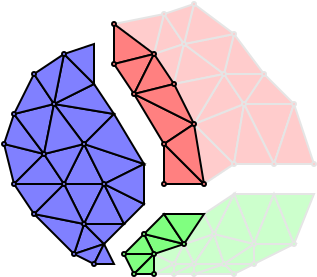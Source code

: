 <?xml version="1.0" encoding="UTF-8"?>
<dia:diagram xmlns:dia="http://www.lysator.liu.se/~alla/dia/">
  <dia:layer name="Background" visible="true">
    <dia:object type="Standard - Polygon" version="0" id="O0">
      <dia:attribute name="obj_pos">
        <dia:point val="10,12"/>
      </dia:attribute>
      <dia:attribute name="obj_bb">
        <dia:rectangle val="9.879,11.95;11.712,12.561"/>
      </dia:attribute>
      <dia:attribute name="poly_points">
        <dia:point val="10,12"/>
        <dia:point val="11.5,12"/>
        <dia:point val="10.5,12.5"/>
      </dia:attribute>
      <dia:attribute name="line_color">
        <dia:color val="#e5e5e5"/>
      </dia:attribute>
      <dia:attribute name="inner_color">
        <dia:color val="#ccffcc"/>
      </dia:attribute>
      <dia:attribute name="show_background">
        <dia:boolean val="true"/>
      </dia:attribute>
    </dia:object>
    <dia:object type="Standard - Polygon" version="0" id="O1">
      <dia:attribute name="obj_pos">
        <dia:point val="8,11"/>
      </dia:attribute>
      <dia:attribute name="obj_bb">
        <dia:rectangle val="7.929,10.406;9.622,12.099"/>
      </dia:attribute>
      <dia:attribute name="poly_points">
        <dia:point val="8,11"/>
        <dia:point val="8.5,12"/>
        <dia:point val="9.5,10.5"/>
      </dia:attribute>
      <dia:attribute name="line_color">
        <dia:color val="#e5e5e5"/>
      </dia:attribute>
      <dia:attribute name="inner_color">
        <dia:color val="#ccffcc"/>
      </dia:attribute>
      <dia:attribute name="show_background">
        <dia:boolean val="true"/>
      </dia:attribute>
    </dia:object>
    <dia:object type="Standard - Polygon" version="0" id="O2">
      <dia:attribute name="obj_pos">
        <dia:point val="7.5,12"/>
      </dia:attribute>
      <dia:attribute name="obj_bb">
        <dia:rectangle val="6.37,10.914;8.099,12.067"/>
      </dia:attribute>
      <dia:attribute name="poly_points">
        <dia:point val="7.5,12"/>
        <dia:point val="8,11"/>
        <dia:point val="6.5,11.5"/>
      </dia:attribute>
      <dia:attribute name="line_color">
        <dia:color val="#e5e5e5"/>
      </dia:attribute>
      <dia:attribute name="inner_color">
        <dia:color val="#ccffcc"/>
      </dia:attribute>
      <dia:attribute name="show_background">
        <dia:boolean val="true"/>
      </dia:attribute>
    </dia:object>
    <dia:object type="Standard - Polygon" version="0" id="O3">
      <dia:attribute name="obj_pos">
        <dia:point val="7.5,12"/>
      </dia:attribute>
      <dia:attribute name="obj_bb">
        <dia:rectangle val="7.419,10.888;8.581,12.05"/>
      </dia:attribute>
      <dia:attribute name="poly_points">
        <dia:point val="7.5,12"/>
        <dia:point val="8,11"/>
        <dia:point val="8.5,12"/>
      </dia:attribute>
      <dia:attribute name="line_color">
        <dia:color val="#e5e5e5"/>
      </dia:attribute>
      <dia:attribute name="inner_color">
        <dia:color val="#ccffcc"/>
      </dia:attribute>
      <dia:attribute name="show_background">
        <dia:boolean val="true"/>
      </dia:attribute>
    </dia:object>
    <dia:object type="Standard - Polygon" version="0" id="O4">
      <dia:attribute name="obj_pos">
        <dia:point val="8.5,12"/>
      </dia:attribute>
      <dia:attribute name="obj_bb">
        <dia:rectangle val="8.407,10.387;10.069,12.05"/>
      </dia:attribute>
      <dia:attribute name="poly_points">
        <dia:point val="8.5,12"/>
        <dia:point val="9.5,10.5"/>
        <dia:point val="10,12"/>
      </dia:attribute>
      <dia:attribute name="line_color">
        <dia:color val="#e5e5e5"/>
      </dia:attribute>
      <dia:attribute name="inner_color">
        <dia:color val="#ccffcc"/>
      </dia:attribute>
      <dia:attribute name="show_background">
        <dia:boolean val="true"/>
      </dia:attribute>
    </dia:object>
    <dia:object type="Standard - Polygon" version="0" id="O5">
      <dia:attribute name="obj_pos">
        <dia:point val="11.5,11"/>
      </dia:attribute>
      <dia:attribute name="obj_bb">
        <dia:rectangle val="9.424,10.429;11.622,12.078"/>
      </dia:attribute>
      <dia:attribute name="poly_points">
        <dia:point val="11.5,11"/>
        <dia:point val="9.5,10.5"/>
        <dia:point val="10,12"/>
      </dia:attribute>
      <dia:attribute name="line_color">
        <dia:color val="#e5e5e5"/>
      </dia:attribute>
      <dia:attribute name="inner_color">
        <dia:color val="#ccffcc"/>
      </dia:attribute>
      <dia:attribute name="show_background">
        <dia:boolean val="true"/>
      </dia:attribute>
    </dia:object>
    <dia:object type="Standard - Polygon" version="0" id="O6">
      <dia:attribute name="obj_pos">
        <dia:point val="6.5,12.5"/>
      </dia:attribute>
      <dia:attribute name="obj_bb">
        <dia:rectangle val="6.45,11.419;7.612,12.581"/>
      </dia:attribute>
      <dia:attribute name="poly_points">
        <dia:point val="6.5,12.5"/>
        <dia:point val="7.5,12"/>
        <dia:point val="6.5,11.5"/>
      </dia:attribute>
      <dia:attribute name="line_color">
        <dia:color val="#e5e5e5"/>
      </dia:attribute>
      <dia:attribute name="inner_color">
        <dia:color val="#ccffcc"/>
      </dia:attribute>
      <dia:attribute name="show_background">
        <dia:boolean val="true"/>
      </dia:attribute>
    </dia:object>
    <dia:object type="Standard - Polygon" version="0" id="O7">
      <dia:attribute name="obj_pos">
        <dia:point val="6.5,12.5"/>
      </dia:attribute>
      <dia:attribute name="obj_bb">
        <dia:rectangle val="6.288,11.919;7.55,12.55"/>
      </dia:attribute>
      <dia:attribute name="poly_points">
        <dia:point val="6.5,12.5"/>
        <dia:point val="7.5,12"/>
        <dia:point val="7.5,12.5"/>
      </dia:attribute>
      <dia:attribute name="line_color">
        <dia:color val="#e5e5e5"/>
      </dia:attribute>
      <dia:attribute name="inner_color">
        <dia:color val="#ccffcc"/>
      </dia:attribute>
      <dia:attribute name="show_background">
        <dia:boolean val="true"/>
      </dia:attribute>
    </dia:object>
    <dia:object type="Standard - Polygon" version="0" id="O8">
      <dia:attribute name="obj_pos">
        <dia:point val="7.5,12.5"/>
      </dia:attribute>
      <dia:attribute name="obj_bb">
        <dia:rectangle val="7.45,11.95;8.712,12.581"/>
      </dia:attribute>
      <dia:attribute name="poly_points">
        <dia:point val="7.5,12.5"/>
        <dia:point val="8.5,12"/>
        <dia:point val="7.5,12"/>
      </dia:attribute>
      <dia:attribute name="line_color">
        <dia:color val="#e5e5e5"/>
      </dia:attribute>
      <dia:attribute name="inner_color">
        <dia:color val="#ccffcc"/>
      </dia:attribute>
      <dia:attribute name="show_background">
        <dia:boolean val="true"/>
      </dia:attribute>
    </dia:object>
    <dia:object type="Standard - Polygon" version="0" id="O9">
      <dia:attribute name="obj_pos">
        <dia:point val="7.5,12.5"/>
      </dia:attribute>
      <dia:attribute name="obj_bb">
        <dia:rectangle val="7.288,11.919;8.55,12.55"/>
      </dia:attribute>
      <dia:attribute name="poly_points">
        <dia:point val="7.5,12.5"/>
        <dia:point val="8.5,12"/>
        <dia:point val="8.5,12.5"/>
      </dia:attribute>
      <dia:attribute name="line_color">
        <dia:color val="#e5e5e5"/>
      </dia:attribute>
      <dia:attribute name="inner_color">
        <dia:color val="#ccffcc"/>
      </dia:attribute>
      <dia:attribute name="show_background">
        <dia:boolean val="true"/>
      </dia:attribute>
    </dia:object>
    <dia:object type="Standard - Polygon" version="0" id="O10">
      <dia:attribute name="obj_pos">
        <dia:point val="8.5,12.5"/>
      </dia:attribute>
      <dia:attribute name="obj_bb">
        <dia:rectangle val="8.192,11.943;10.621,12.55"/>
      </dia:attribute>
      <dia:attribute name="poly_points">
        <dia:point val="8.5,12.5"/>
        <dia:point val="10,12"/>
        <dia:point val="10.5,12.5"/>
      </dia:attribute>
      <dia:attribute name="line_color">
        <dia:color val="#e5e5e5"/>
      </dia:attribute>
      <dia:attribute name="inner_color">
        <dia:color val="#ccffcc"/>
      </dia:attribute>
      <dia:attribute name="show_background">
        <dia:boolean val="true"/>
      </dia:attribute>
    </dia:object>
    <dia:object type="Standard - Polygon" version="0" id="O11">
      <dia:attribute name="obj_pos">
        <dia:point val="10,12"/>
      </dia:attribute>
      <dia:attribute name="obj_bb">
        <dia:rectangle val="9.835,10.907;11.55,12.05"/>
      </dia:attribute>
      <dia:attribute name="poly_points">
        <dia:point val="10,12"/>
        <dia:point val="11.5,11"/>
        <dia:point val="11.5,12"/>
      </dia:attribute>
      <dia:attribute name="line_color">
        <dia:color val="#e5e5e5"/>
      </dia:attribute>
      <dia:attribute name="inner_color">
        <dia:color val="#ccffcc"/>
      </dia:attribute>
      <dia:attribute name="show_background">
        <dia:boolean val="true"/>
      </dia:attribute>
    </dia:object>
    <dia:object type="Standard - Polygon" version="0" id="O12">
      <dia:attribute name="obj_pos">
        <dia:point val="8.5,12"/>
      </dia:attribute>
      <dia:attribute name="obj_bb">
        <dia:rectangle val="8.45,11.95;10.308,12.569"/>
      </dia:attribute>
      <dia:attribute name="poly_points">
        <dia:point val="8.5,12"/>
        <dia:point val="10,12"/>
        <dia:point val="8.5,12.5"/>
      </dia:attribute>
      <dia:attribute name="line_color">
        <dia:color val="#e5e5e5"/>
      </dia:attribute>
      <dia:attribute name="inner_color">
        <dia:color val="#ccffcc"/>
      </dia:attribute>
      <dia:attribute name="show_background">
        <dia:boolean val="true"/>
      </dia:attribute>
    </dia:object>
    <dia:object type="Standard - Polygon" version="0" id="O13">
      <dia:attribute name="obj_pos">
        <dia:point val="11.5,12"/>
      </dia:attribute>
      <dia:attribute name="obj_bb">
        <dia:rectangle val="11.45,10.95;13.712,12.081"/>
      </dia:attribute>
      <dia:attribute name="poly_points">
        <dia:point val="11.5,12"/>
        <dia:point val="11.5,11"/>
        <dia:point val="13.5,11"/>
      </dia:attribute>
      <dia:attribute name="line_color">
        <dia:color val="#e5e5e5"/>
      </dia:attribute>
      <dia:attribute name="inner_color">
        <dia:color val="#ccffcc"/>
      </dia:attribute>
      <dia:attribute name="show_background">
        <dia:boolean val="true"/>
      </dia:attribute>
    </dia:object>
    <dia:object type="Standard - Polygon" version="0" id="O14">
      <dia:attribute name="obj_pos">
        <dia:point val="10.5,8.5"/>
      </dia:attribute>
      <dia:attribute name="obj_bb">
        <dia:rectangle val="10.426,8.45;12.574,11.135"/>
      </dia:attribute>
      <dia:attribute name="poly_points">
        <dia:point val="10.5,8.5"/>
        <dia:point val="12.5,8.5"/>
        <dia:point val="11.5,11"/>
      </dia:attribute>
      <dia:attribute name="line_color">
        <dia:color val="#e5e5e5"/>
      </dia:attribute>
      <dia:attribute name="inner_color">
        <dia:color val="#ccffcc"/>
      </dia:attribute>
      <dia:attribute name="show_background">
        <dia:boolean val="true"/>
      </dia:attribute>
    </dia:object>
    <dia:object type="Standard - Polygon" version="0" id="O15">
      <dia:attribute name="obj_pos">
        <dia:point val="11.5,11"/>
      </dia:attribute>
      <dia:attribute name="obj_bb">
        <dia:rectangle val="11.426,8.365;13.574,11.05"/>
      </dia:attribute>
      <dia:attribute name="poly_points">
        <dia:point val="11.5,11"/>
        <dia:point val="12.5,8.5"/>
        <dia:point val="13.5,11"/>
      </dia:attribute>
      <dia:attribute name="line_color">
        <dia:color val="#e5e5e5"/>
      </dia:attribute>
      <dia:attribute name="inner_color">
        <dia:color val="#ccffcc"/>
      </dia:attribute>
      <dia:attribute name="show_background">
        <dia:boolean val="true"/>
      </dia:attribute>
    </dia:object>
    <dia:object type="Standard - Polygon" version="0" id="O16">
      <dia:attribute name="obj_pos">
        <dia:point val="12.5,8.5"/>
      </dia:attribute>
      <dia:attribute name="obj_bb">
        <dia:rectangle val="12.426,8.45;14.574,11.135"/>
      </dia:attribute>
      <dia:attribute name="poly_points">
        <dia:point val="12.5,8.5"/>
        <dia:point val="14.5,8.5"/>
        <dia:point val="13.5,11"/>
      </dia:attribute>
      <dia:attribute name="line_color">
        <dia:color val="#e5e5e5"/>
      </dia:attribute>
      <dia:attribute name="inner_color">
        <dia:color val="#ccffcc"/>
      </dia:attribute>
      <dia:attribute name="show_background">
        <dia:boolean val="true"/>
      </dia:attribute>
    </dia:object>
    <dia:object type="Standard - Polygon" version="0" id="O17">
      <dia:attribute name="obj_pos">
        <dia:point val="8,11"/>
      </dia:attribute>
      <dia:attribute name="obj_bb">
        <dia:rectangle val="7.878,9.401;9.57,11.094"/>
      </dia:attribute>
      <dia:attribute name="poly_points">
        <dia:point val="8,11"/>
        <dia:point val="9,9.5"/>
        <dia:point val="9.5,10.5"/>
      </dia:attribute>
      <dia:attribute name="line_color">
        <dia:color val="#e5e5e5"/>
      </dia:attribute>
      <dia:attribute name="inner_color">
        <dia:color val="#ccffcc"/>
      </dia:attribute>
      <dia:attribute name="show_background">
        <dia:boolean val="true"/>
      </dia:attribute>
    </dia:object>
    <dia:object type="Standard - Polygon" version="0" id="O18">
      <dia:attribute name="obj_pos">
        <dia:point val="9.5,10.5"/>
      </dia:attribute>
      <dia:attribute name="obj_bb">
        <dia:rectangle val="9.427,8.378;11.583,11.072"/>
      </dia:attribute>
      <dia:attribute name="poly_points">
        <dia:point val="9.5,10.5"/>
        <dia:point val="10.5,8.5"/>
        <dia:point val="11.5,11"/>
      </dia:attribute>
      <dia:attribute name="line_color">
        <dia:color val="#e5e5e5"/>
      </dia:attribute>
      <dia:attribute name="inner_color">
        <dia:color val="#ccffcc"/>
      </dia:attribute>
      <dia:attribute name="show_background">
        <dia:boolean val="true"/>
      </dia:attribute>
    </dia:object>
    <dia:object type="Standard - Polygon" version="0" id="O19">
      <dia:attribute name="obj_pos">
        <dia:point val="9,9.5"/>
      </dia:attribute>
      <dia:attribute name="obj_bb">
        <dia:rectangle val="8.936,8.354;10.629,10.612"/>
      </dia:attribute>
      <dia:attribute name="poly_points">
        <dia:point val="9,9.5"/>
        <dia:point val="10.5,8.5"/>
        <dia:point val="9.5,10.5"/>
      </dia:attribute>
      <dia:attribute name="line_color">
        <dia:color val="#e5e5e5"/>
      </dia:attribute>
      <dia:attribute name="inner_color">
        <dia:color val="#ccffcc"/>
      </dia:attribute>
      <dia:attribute name="show_background">
        <dia:boolean val="true"/>
      </dia:attribute>
    </dia:object>
    <dia:object type="Standard - Polygon" version="0" id="O20">
      <dia:attribute name="obj_pos">
        <dia:point val="9,8"/>
      </dia:attribute>
      <dia:attribute name="obj_bb">
        <dia:rectangle val="8.425,4.854;10.579,8.085"/>
      </dia:attribute>
      <dia:attribute name="poly_points">
        <dia:point val="9,8"/>
        <dia:point val="8.5,5"/>
        <dia:point val="10.5,7"/>
      </dia:attribute>
      <dia:attribute name="line_color">
        <dia:color val="#e5e5e5"/>
      </dia:attribute>
      <dia:attribute name="inner_color">
        <dia:color val="#ffcccc"/>
      </dia:attribute>
      <dia:attribute name="show_background">
        <dia:boolean val="true"/>
      </dia:attribute>
    </dia:object>
    <dia:object type="Standard - Polygon" version="0" id="O21">
      <dia:attribute name="obj_pos">
        <dia:point val="8.5,5"/>
      </dia:attribute>
      <dia:attribute name="obj_bb">
        <dia:rectangle val="8.411,3.921;11.064,7.104"/>
      </dia:attribute>
      <dia:attribute name="poly_points">
        <dia:point val="8.5,5"/>
        <dia:point val="11,4"/>
        <dia:point val="10.5,7"/>
      </dia:attribute>
      <dia:attribute name="line_color">
        <dia:color val="#e5e5e5"/>
      </dia:attribute>
      <dia:attribute name="inner_color">
        <dia:color val="#ffcccc"/>
      </dia:attribute>
      <dia:attribute name="show_background">
        <dia:boolean val="true"/>
      </dia:attribute>
    </dia:object>
    <dia:object type="Standard - Polygon" version="0" id="O22">
      <dia:attribute name="obj_pos">
        <dia:point val="6.5,1.5"/>
      </dia:attribute>
      <dia:attribute name="obj_bb">
        <dia:rectangle val="6.429,-0.622;8.078,1.576"/>
      </dia:attribute>
      <dia:attribute name="poly_points">
        <dia:point val="6.5,1.5"/>
        <dia:point val="7,-0.5"/>
        <dia:point val="8,1"/>
      </dia:attribute>
      <dia:attribute name="line_color">
        <dia:color val="#e5e5e5"/>
      </dia:attribute>
      <dia:attribute name="inner_color">
        <dia:color val="#ffcccc"/>
      </dia:attribute>
      <dia:attribute name="show_background">
        <dia:boolean val="true"/>
      </dia:attribute>
    </dia:object>
    <dia:object type="Standard - Polygon" version="0" id="O23">
      <dia:attribute name="obj_pos">
        <dia:point val="6.5,1.5"/>
      </dia:attribute>
      <dia:attribute name="obj_bb">
        <dia:rectangle val="4.381,-0.565;7.068,1.585"/>
      </dia:attribute>
      <dia:attribute name="poly_points">
        <dia:point val="6.5,1.5"/>
        <dia:point val="7,-0.5"/>
        <dia:point val="4.5,0"/>
      </dia:attribute>
      <dia:attribute name="line_color">
        <dia:color val="#e5e5e5"/>
      </dia:attribute>
      <dia:attribute name="inner_color">
        <dia:color val="#ffcccc"/>
      </dia:attribute>
      <dia:attribute name="show_background">
        <dia:boolean val="true"/>
      </dia:attribute>
    </dia:object>
    <dia:object type="Standard - Polygon" version="0" id="O24">
      <dia:attribute name="obj_pos">
        <dia:point val="6.5,1.5"/>
      </dia:attribute>
      <dia:attribute name="obj_bb">
        <dia:rectangle val="6.422,0.924;8.071,3.122"/>
      </dia:attribute>
      <dia:attribute name="poly_points">
        <dia:point val="6.5,1.5"/>
        <dia:point val="8,1"/>
        <dia:point val="7.5,3"/>
      </dia:attribute>
      <dia:attribute name="line_color">
        <dia:color val="#e5e5e5"/>
      </dia:attribute>
      <dia:attribute name="inner_color">
        <dia:color val="#ffcccc"/>
      </dia:attribute>
      <dia:attribute name="show_background">
        <dia:boolean val="true"/>
      </dia:attribute>
    </dia:object>
    <dia:object type="Standard - Polygon" version="0" id="O25">
      <dia:attribute name="obj_pos">
        <dia:point val="7.5,3"/>
      </dia:attribute>
      <dia:attribute name="obj_bb">
        <dia:rectangle val="7.432,0.915;10.12,3.065"/>
      </dia:attribute>
      <dia:attribute name="poly_points">
        <dia:point val="7.5,3"/>
        <dia:point val="8,1"/>
        <dia:point val="10,2.5"/>
      </dia:attribute>
      <dia:attribute name="line_color">
        <dia:color val="#e5e5e5"/>
      </dia:attribute>
      <dia:attribute name="inner_color">
        <dia:color val="#ffcccc"/>
      </dia:attribute>
      <dia:attribute name="show_background">
        <dia:boolean val="true"/>
      </dia:attribute>
    </dia:object>
    <dia:object type="Standard - Polygon" version="0" id="O26">
      <dia:attribute name="obj_pos">
        <dia:point val="8.5,5"/>
      </dia:attribute>
      <dia:attribute name="obj_bb">
        <dia:rectangle val="8.381,2.407;11.076,5.102"/>
      </dia:attribute>
      <dia:attribute name="poly_points">
        <dia:point val="8.5,5"/>
        <dia:point val="10,2.5"/>
        <dia:point val="11,4"/>
      </dia:attribute>
      <dia:attribute name="line_color">
        <dia:color val="#e5e5e5"/>
      </dia:attribute>
      <dia:attribute name="inner_color">
        <dia:color val="#ffcccc"/>
      </dia:attribute>
      <dia:attribute name="show_background">
        <dia:boolean val="true"/>
      </dia:attribute>
    </dia:object>
    <dia:object type="Standard - Polygon" version="0" id="O27">
      <dia:attribute name="obj_pos">
        <dia:point val="7.5,3"/>
      </dia:attribute>
      <dia:attribute name="obj_bb">
        <dia:rectangle val="7.426,2.429;10.101,5.104"/>
      </dia:attribute>
      <dia:attribute name="poly_points">
        <dia:point val="7.5,3"/>
        <dia:point val="10,2.5"/>
        <dia:point val="8.5,5"/>
      </dia:attribute>
      <dia:attribute name="line_color">
        <dia:color val="#e5e5e5"/>
      </dia:attribute>
      <dia:attribute name="inner_color">
        <dia:color val="#ffcccc"/>
      </dia:attribute>
      <dia:attribute name="show_background">
        <dia:boolean val="true"/>
      </dia:attribute>
    </dia:object>
    <dia:object type="Standard - Polygon" version="0" id="O28">
      <dia:attribute name="obj_pos">
        <dia:point val="4.5,2"/>
      </dia:attribute>
      <dia:attribute name="obj_bb">
        <dia:rectangle val="4.45,-0.1;6.614,2.064"/>
      </dia:attribute>
      <dia:attribute name="poly_points">
        <dia:point val="4.5,2"/>
        <dia:point val="4.5,0"/>
        <dia:point val="6.5,1.5"/>
      </dia:attribute>
      <dia:attribute name="inner_color">
        <dia:color val="#ff8080"/>
      </dia:attribute>
      <dia:attribute name="show_background">
        <dia:boolean val="true"/>
      </dia:attribute>
    </dia:object>
    <dia:object type="Standard - Polygon" version="0" id="O29">
      <dia:attribute name="obj_pos">
        <dia:point val="5.5,3.5"/>
      </dia:attribute>
      <dia:attribute name="obj_bb">
        <dia:rectangle val="5.369,3.378;8.599,6.071"/>
      </dia:attribute>
      <dia:attribute name="poly_points">
        <dia:point val="5.5,3.5"/>
        <dia:point val="8.5,5"/>
        <dia:point val="7,6"/>
      </dia:attribute>
      <dia:attribute name="inner_color">
        <dia:color val="#ff8080"/>
      </dia:attribute>
      <dia:attribute name="show_background">
        <dia:boolean val="true"/>
      </dia:attribute>
    </dia:object>
    <dia:object type="Standard - Polygon" version="0" id="O30">
      <dia:attribute name="obj_pos">
        <dia:point val="4.5,2"/>
      </dia:attribute>
      <dia:attribute name="obj_bb">
        <dia:rectangle val="4.419,1.425;6.593,3.599"/>
      </dia:attribute>
      <dia:attribute name="poly_points">
        <dia:point val="4.5,2"/>
        <dia:point val="6.5,1.5"/>
        <dia:point val="5.5,3.5"/>
      </dia:attribute>
      <dia:attribute name="inner_color">
        <dia:color val="#ff8080"/>
      </dia:attribute>
      <dia:attribute name="show_background">
        <dia:boolean val="true"/>
      </dia:attribute>
    </dia:object>
    <dia:object type="Standard - Polygon" version="0" id="O31">
      <dia:attribute name="obj_pos">
        <dia:point val="5.5,3.5"/>
      </dia:attribute>
      <dia:attribute name="obj_bb">
        <dia:rectangle val="5.407,1.401;7.581,3.575"/>
      </dia:attribute>
      <dia:attribute name="poly_points">
        <dia:point val="5.5,3.5"/>
        <dia:point val="6.5,1.5"/>
        <dia:point val="7.5,3"/>
      </dia:attribute>
      <dia:attribute name="inner_color">
        <dia:color val="#ff8080"/>
      </dia:attribute>
      <dia:attribute name="show_background">
        <dia:boolean val="true"/>
      </dia:attribute>
    </dia:object>
    <dia:object type="Standard - Polygon" version="0" id="O32">
      <dia:attribute name="obj_pos">
        <dia:point val="5.5,3.5"/>
      </dia:attribute>
      <dia:attribute name="obj_bb">
        <dia:rectangle val="5.357,2.942;8.612,5.112"/>
      </dia:attribute>
      <dia:attribute name="poly_points">
        <dia:point val="5.5,3.5"/>
        <dia:point val="7.5,3"/>
        <dia:point val="8.5,5"/>
      </dia:attribute>
      <dia:attribute name="inner_color">
        <dia:color val="#ff8080"/>
      </dia:attribute>
      <dia:attribute name="show_background">
        <dia:boolean val="true"/>
      </dia:attribute>
    </dia:object>
    <dia:object type="Standard - Polygon" version="0" id="O33">
      <dia:attribute name="obj_pos">
        <dia:point val="13.5,4"/>
      </dia:attribute>
      <dia:attribute name="obj_bb">
        <dia:rectangle val="10.919,3.95;13.569,7.13"/>
      </dia:attribute>
      <dia:attribute name="poly_points">
        <dia:point val="13.5,4"/>
        <dia:point val="11,4"/>
        <dia:point val="12.5,7"/>
      </dia:attribute>
      <dia:attribute name="line_color">
        <dia:color val="#e5e5e5"/>
      </dia:attribute>
      <dia:attribute name="inner_color">
        <dia:color val="#ffcccc"/>
      </dia:attribute>
      <dia:attribute name="show_background">
        <dia:boolean val="true"/>
      </dia:attribute>
    </dia:object>
    <dia:object type="Standard - Polygon" version="0" id="O34">
      <dia:attribute name="obj_pos">
        <dia:point val="10.5,7"/>
      </dia:attribute>
      <dia:attribute name="obj_bb">
        <dia:rectangle val="10.441,3.84;12.581,7.05"/>
      </dia:attribute>
      <dia:attribute name="poly_points">
        <dia:point val="10.5,7"/>
        <dia:point val="11,4"/>
        <dia:point val="12.5,7"/>
      </dia:attribute>
      <dia:attribute name="line_color">
        <dia:color val="#e5e5e5"/>
      </dia:attribute>
      <dia:attribute name="inner_color">
        <dia:color val="#ffcccc"/>
      </dia:attribute>
      <dia:attribute name="show_background">
        <dia:boolean val="true"/>
      </dia:attribute>
    </dia:object>
    <dia:object type="Standard - Polygon" version="0" id="O35">
      <dia:attribute name="obj_pos">
        <dia:point val="12.5,7"/>
      </dia:attribute>
      <dia:attribute name="obj_bb">
        <dia:rectangle val="12.431,3.842;14.569,7.05"/>
      </dia:attribute>
      <dia:attribute name="poly_points">
        <dia:point val="12.5,7"/>
        <dia:point val="13.5,4"/>
        <dia:point val="14.5,7"/>
      </dia:attribute>
      <dia:attribute name="line_color">
        <dia:color val="#e5e5e5"/>
      </dia:attribute>
      <dia:attribute name="inner_color">
        <dia:color val="#ffcccc"/>
      </dia:attribute>
      <dia:attribute name="show_background">
        <dia:boolean val="true"/>
      </dia:attribute>
    </dia:object>
    <dia:object type="Standard - Polygon" version="0" id="O36">
      <dia:attribute name="obj_pos">
        <dia:point val="2.5,11.5"/>
      </dia:attribute>
      <dia:attribute name="obj_bb">
        <dia:rectangle val="2.421,9.907;4.093,11.579"/>
      </dia:attribute>
      <dia:attribute name="poly_points">
        <dia:point val="2.5,11.5"/>
        <dia:point val="3,10"/>
        <dia:point val="4,11"/>
      </dia:attribute>
      <dia:attribute name="inner_color">
        <dia:color val="#8080ff"/>
      </dia:attribute>
      <dia:attribute name="show_background">
        <dia:boolean val="true"/>
      </dia:attribute>
    </dia:object>
    <dia:object type="Standard - Polygon" version="0" id="O37">
      <dia:attribute name="obj_pos">
        <dia:point val="2.5,11.5"/>
      </dia:attribute>
      <dia:attribute name="obj_bb">
        <dia:rectangle val="0.348,9.419;3.065,11.593"/>
      </dia:attribute>
      <dia:attribute name="poly_points">
        <dia:point val="2.5,11.5"/>
        <dia:point val="0.5,9.5"/>
        <dia:point val="3,10"/>
      </dia:attribute>
      <dia:attribute name="inner_color">
        <dia:color val="#8080ff"/>
      </dia:attribute>
      <dia:attribute name="show_background">
        <dia:boolean val="true"/>
      </dia:attribute>
    </dia:object>
    <dia:object type="Standard - Polygon" version="0" id="O38">
      <dia:attribute name="obj_pos">
        <dia:point val="5,10"/>
      </dia:attribute>
      <dia:attribute name="obj_bb">
        <dia:rectangle val="2.879,9.95;5.121,11.071"/>
      </dia:attribute>
      <dia:attribute name="poly_points">
        <dia:point val="5,10"/>
        <dia:point val="3,10"/>
        <dia:point val="4,11"/>
      </dia:attribute>
      <dia:attribute name="inner_color">
        <dia:color val="#8080ff"/>
      </dia:attribute>
      <dia:attribute name="show_background">
        <dia:boolean val="true"/>
      </dia:attribute>
    </dia:object>
    <dia:object type="Standard - Polygon" version="0" id="O39">
      <dia:attribute name="obj_pos">
        <dia:point val="2.5,11.5"/>
      </dia:attribute>
      <dia:attribute name="obj_bb">
        <dia:rectangle val="2.37,10.914;4.099,12.067"/>
      </dia:attribute>
      <dia:attribute name="poly_points">
        <dia:point val="2.5,11.5"/>
        <dia:point val="4,11"/>
        <dia:point val="3.5,12"/>
      </dia:attribute>
      <dia:attribute name="inner_color">
        <dia:color val="#8080ff"/>
      </dia:attribute>
      <dia:attribute name="show_background">
        <dia:boolean val="true"/>
      </dia:attribute>
    </dia:object>
    <dia:object type="Standard - Polygon" version="0" id="O40">
      <dia:attribute name="obj_pos">
        <dia:point val="3.5,12"/>
      </dia:attribute>
      <dia:attribute name="obj_bb">
        <dia:rectangle val="3.419,10.888;4.581,12.05"/>
      </dia:attribute>
      <dia:attribute name="poly_points">
        <dia:point val="3.5,12"/>
        <dia:point val="4,11"/>
        <dia:point val="4.5,12"/>
      </dia:attribute>
      <dia:attribute name="inner_color">
        <dia:color val="#8080ff"/>
      </dia:attribute>
      <dia:attribute name="show_background">
        <dia:boolean val="true"/>
      </dia:attribute>
    </dia:object>
    <dia:object type="Standard - Polygon" version="0" id="O41">
      <dia:attribute name="obj_pos">
        <dia:point val="2,8"/>
      </dia:attribute>
      <dia:attribute name="obj_bb">
        <dia:rectangle val="1.919,7.95;4.081,10.112"/>
      </dia:attribute>
      <dia:attribute name="poly_points">
        <dia:point val="2,8"/>
        <dia:point val="4,8"/>
        <dia:point val="3,10"/>
      </dia:attribute>
      <dia:attribute name="inner_color">
        <dia:color val="#8080ff"/>
      </dia:attribute>
      <dia:attribute name="show_background">
        <dia:boolean val="true"/>
      </dia:attribute>
    </dia:object>
    <dia:object type="Standard - Polygon" version="0" id="O42">
      <dia:attribute name="obj_pos">
        <dia:point val="3,10"/>
      </dia:attribute>
      <dia:attribute name="obj_bb">
        <dia:rectangle val="0.399,7.916;3.09,10.069"/>
      </dia:attribute>
      <dia:attribute name="poly_points">
        <dia:point val="3,10"/>
        <dia:point val="0.5,9.5"/>
        <dia:point val="2,8"/>
      </dia:attribute>
      <dia:attribute name="inner_color">
        <dia:color val="#8080ff"/>
      </dia:attribute>
      <dia:attribute name="show_background">
        <dia:boolean val="true"/>
      </dia:attribute>
    </dia:object>
    <dia:object type="Standard - Polygon" version="0" id="O43">
      <dia:attribute name="obj_pos">
        <dia:point val="3,10"/>
      </dia:attribute>
      <dia:attribute name="obj_bb">
        <dia:rectangle val="2.919,7.888;5.081,10.05"/>
      </dia:attribute>
      <dia:attribute name="poly_points">
        <dia:point val="3,10"/>
        <dia:point val="4,8"/>
        <dia:point val="5,10"/>
      </dia:attribute>
      <dia:attribute name="inner_color">
        <dia:color val="#8080ff"/>
      </dia:attribute>
      <dia:attribute name="show_background">
        <dia:boolean val="true"/>
      </dia:attribute>
    </dia:object>
    <dia:object type="Standard - Polygon" version="0" id="O44">
      <dia:attribute name="obj_pos">
        <dia:point val="3,6"/>
      </dia:attribute>
      <dia:attribute name="obj_bb">
        <dia:rectangle val="1.919,5.888;4.081,8.05"/>
      </dia:attribute>
      <dia:attribute name="poly_points">
        <dia:point val="3,6"/>
        <dia:point val="4,8"/>
        <dia:point val="2,8"/>
      </dia:attribute>
      <dia:attribute name="inner_color">
        <dia:color val="#8080ff"/>
      </dia:attribute>
      <dia:attribute name="show_background">
        <dia:boolean val="true"/>
      </dia:attribute>
    </dia:object>
    <dia:object type="Standard - Polygon" version="0" id="O45">
      <dia:attribute name="obj_pos">
        <dia:point val="1.5,4"/>
      </dia:attribute>
      <dia:attribute name="obj_bb">
        <dia:rectangle val="1.385,3.93;4.604,6.076"/>
      </dia:attribute>
      <dia:attribute name="poly_points">
        <dia:point val="1.5,4"/>
        <dia:point val="4.5,4.5"/>
        <dia:point val="3,6"/>
      </dia:attribute>
      <dia:attribute name="inner_color">
        <dia:color val="#8080ff"/>
      </dia:attribute>
      <dia:attribute name="show_background">
        <dia:boolean val="true"/>
      </dia:attribute>
    </dia:object>
    <dia:object type="Standard - Polygon" version="0" id="O46">
      <dia:attribute name="obj_pos">
        <dia:point val="1.5,4"/>
      </dia:attribute>
      <dia:attribute name="obj_bb">
        <dia:rectangle val="1.34,2.936;4.606,4.568"/>
      </dia:attribute>
      <dia:attribute name="poly_points">
        <dia:point val="1.5,4"/>
        <dia:point val="3.5,3"/>
        <dia:point val="4.5,4.5"/>
      </dia:attribute>
      <dia:attribute name="inner_color">
        <dia:color val="#8080ff"/>
      </dia:attribute>
      <dia:attribute name="show_background">
        <dia:boolean val="true"/>
      </dia:attribute>
    </dia:object>
    <dia:object type="Standard - Polygon" version="0" id="O47">
      <dia:attribute name="obj_pos">
        <dia:point val="1.5,4"/>
      </dia:attribute>
      <dia:attribute name="obj_bb">
        <dia:rectangle val="1.431,1.399;3.584,4.09"/>
      </dia:attribute>
      <dia:attribute name="poly_points">
        <dia:point val="1.5,4"/>
        <dia:point val="2,1.5"/>
        <dia:point val="3.5,3"/>
      </dia:attribute>
      <dia:attribute name="inner_color">
        <dia:color val="#8080ff"/>
      </dia:attribute>
      <dia:attribute name="show_background">
        <dia:boolean val="true"/>
      </dia:attribute>
    </dia:object>
    <dia:object type="Standard - Polygon" version="0" id="O48">
      <dia:attribute name="obj_pos">
        <dia:point val="2,1.5"/>
      </dia:attribute>
      <dia:attribute name="obj_bb">
        <dia:rectangle val="1.907,0.931;3.55,3.121"/>
      </dia:attribute>
      <dia:attribute name="poly_points">
        <dia:point val="2,1.5"/>
        <dia:point val="3.5,1"/>
        <dia:point val="3.5,3"/>
      </dia:attribute>
      <dia:attribute name="inner_color">
        <dia:color val="#8080ff"/>
      </dia:attribute>
      <dia:attribute name="show_background">
        <dia:boolean val="true"/>
      </dia:attribute>
    </dia:object>
    <dia:object type="Standard - Polygon" version="0" id="O49">
      <dia:attribute name="obj_pos">
        <dia:point val="3,6"/>
      </dia:attribute>
      <dia:attribute name="obj_bb">
        <dia:rectangle val="2.901,5.914;6.13,8.067"/>
      </dia:attribute>
      <dia:attribute name="poly_points">
        <dia:point val="3,6"/>
        <dia:point val="6,7"/>
        <dia:point val="4,8"/>
      </dia:attribute>
      <dia:attribute name="inner_color">
        <dia:color val="#8080ff"/>
      </dia:attribute>
      <dia:attribute name="show_background">
        <dia:boolean val="true"/>
      </dia:attribute>
    </dia:object>
    <dia:object type="Standard - Polygon" version="0" id="O50">
      <dia:attribute name="obj_pos">
        <dia:point val="3,6"/>
      </dia:attribute>
      <dia:attribute name="obj_bb">
        <dia:rectangle val="2.907,4.419;6.112,7.09"/>
      </dia:attribute>
      <dia:attribute name="poly_points">
        <dia:point val="3,6"/>
        <dia:point val="4.5,4.5"/>
        <dia:point val="6,7"/>
      </dia:attribute>
      <dia:attribute name="inner_color">
        <dia:color val="#8080ff"/>
      </dia:attribute>
      <dia:attribute name="show_background">
        <dia:boolean val="true"/>
      </dia:attribute>
    </dia:object>
    <dia:object type="Standard - Polygon" version="0" id="O51">
      <dia:attribute name="obj_pos">
        <dia:point val="-0.5,8"/>
      </dia:attribute>
      <dia:attribute name="obj_bb">
        <dia:rectangle val="-1.069,5.931;1.098,8.098"/>
      </dia:attribute>
      <dia:attribute name="poly_points">
        <dia:point val="-0.5,8"/>
        <dia:point val="-1,6"/>
        <dia:point val="1,6.5"/>
      </dia:attribute>
      <dia:attribute name="inner_color">
        <dia:color val="#8080ff"/>
      </dia:attribute>
      <dia:attribute name="show_background">
        <dia:boolean val="true"/>
      </dia:attribute>
    </dia:object>
    <dia:object type="Standard - Polygon" version="0" id="O52">
      <dia:attribute name="obj_pos">
        <dia:point val="1,6.5"/>
      </dia:attribute>
      <dia:attribute name="obj_bb">
        <dia:rectangle val="-1.065,4.394;1.125,6.583"/>
      </dia:attribute>
      <dia:attribute name="poly_points">
        <dia:point val="1,6.5"/>
        <dia:point val="-1,6"/>
        <dia:point val="-0.5,4.5"/>
      </dia:attribute>
      <dia:attribute name="inner_color">
        <dia:color val="#8080ff"/>
      </dia:attribute>
      <dia:attribute name="show_background">
        <dia:boolean val="true"/>
      </dia:attribute>
    </dia:object>
    <dia:object type="Standard - Polygon" version="0" id="O53">
      <dia:attribute name="obj_pos">
        <dia:point val="0.5,9.5"/>
      </dia:attribute>
      <dia:attribute name="obj_bb">
        <dia:rectangle val="-0.593,7.95;2.121,9.578"/>
      </dia:attribute>
      <dia:attribute name="poly_points">
        <dia:point val="0.5,9.5"/>
        <dia:point val="2,8"/>
        <dia:point val="-0.5,8"/>
      </dia:attribute>
      <dia:attribute name="inner_color">
        <dia:color val="#8080ff"/>
      </dia:attribute>
      <dia:attribute name="show_background">
        <dia:boolean val="true"/>
      </dia:attribute>
    </dia:object>
    <dia:object type="Standard - Polygon" version="0" id="O54">
      <dia:attribute name="obj_pos">
        <dia:point val="1,6.5"/>
      </dia:attribute>
      <dia:attribute name="obj_bb">
        <dia:rectangle val="-0.585,3.932;1.565,6.619"/>
      </dia:attribute>
      <dia:attribute name="poly_points">
        <dia:point val="1,6.5"/>
        <dia:point val="-0.5,4.5"/>
        <dia:point val="1.5,4"/>
      </dia:attribute>
      <dia:attribute name="inner_color">
        <dia:color val="#8080ff"/>
      </dia:attribute>
      <dia:attribute name="show_background">
        <dia:boolean val="true"/>
      </dia:attribute>
    </dia:object>
    <dia:object type="Standard - Polygon" version="0" id="O55">
      <dia:attribute name="obj_pos">
        <dia:point val="-0.5,4.5"/>
      </dia:attribute>
      <dia:attribute name="obj_bb">
        <dia:rectangle val="-0.593,2.401;1.581,4.575"/>
      </dia:attribute>
      <dia:attribute name="poly_points">
        <dia:point val="-0.5,4.5"/>
        <dia:point val="0.5,2.5"/>
        <dia:point val="1.5,4"/>
      </dia:attribute>
      <dia:attribute name="inner_color">
        <dia:color val="#8080ff"/>
      </dia:attribute>
      <dia:attribute name="show_background">
        <dia:boolean val="true"/>
      </dia:attribute>
    </dia:object>
    <dia:object type="Standard - Polygon" version="0" id="O56">
      <dia:attribute name="obj_pos">
        <dia:point val="1.5,4"/>
      </dia:attribute>
      <dia:attribute name="obj_bb">
        <dia:rectangle val="0.431,1.391;2.073,4.128"/>
      </dia:attribute>
      <dia:attribute name="poly_points">
        <dia:point val="1.5,4"/>
        <dia:point val="0.5,2.5"/>
        <dia:point val="2,1.5"/>
      </dia:attribute>
      <dia:attribute name="inner_color">
        <dia:color val="#8080ff"/>
      </dia:attribute>
      <dia:attribute name="show_background">
        <dia:boolean val="true"/>
      </dia:attribute>
    </dia:object>
    <dia:object type="Standard - Polygon" version="0" id="O57">
      <dia:attribute name="obj_pos">
        <dia:point val="2,8"/>
      </dia:attribute>
      <dia:attribute name="obj_bb">
        <dia:rectangle val="-0.621,6.422;2.093,8.05"/>
      </dia:attribute>
      <dia:attribute name="poly_points">
        <dia:point val="2,8"/>
        <dia:point val="-0.5,8"/>
        <dia:point val="1,6.5"/>
      </dia:attribute>
      <dia:attribute name="inner_color">
        <dia:color val="#8080ff"/>
      </dia:attribute>
      <dia:attribute name="show_background">
        <dia:boolean val="true"/>
      </dia:attribute>
    </dia:object>
    <dia:object type="Standard - Polygon" version="0" id="O58">
      <dia:attribute name="obj_pos">
        <dia:point val="1,6.5"/>
      </dia:attribute>
      <dia:attribute name="obj_bb">
        <dia:rectangle val="0.919,5.925;3.093,8.099"/>
      </dia:attribute>
      <dia:attribute name="poly_points">
        <dia:point val="1,6.5"/>
        <dia:point val="3,6"/>
        <dia:point val="2,8"/>
      </dia:attribute>
      <dia:attribute name="inner_color">
        <dia:color val="#8080ff"/>
      </dia:attribute>
      <dia:attribute name="show_background">
        <dia:boolean val="true"/>
      </dia:attribute>
    </dia:object>
    <dia:object type="Standard - Polygon" version="0" id="O59">
      <dia:attribute name="obj_pos">
        <dia:point val="1,6.5"/>
      </dia:attribute>
      <dia:attribute name="obj_bb">
        <dia:rectangle val="0.935,3.881;3.085,6.568"/>
      </dia:attribute>
      <dia:attribute name="poly_points">
        <dia:point val="1,6.5"/>
        <dia:point val="1.5,4"/>
        <dia:point val="3,6"/>
      </dia:attribute>
      <dia:attribute name="inner_color">
        <dia:color val="#8080ff"/>
      </dia:attribute>
      <dia:attribute name="show_background">
        <dia:boolean val="true"/>
      </dia:attribute>
    </dia:object>
    <dia:object type="Standard - Ellipse" version="0" id="O60">
      <dia:attribute name="obj_pos">
        <dia:point val="0.9,6.4"/>
      </dia:attribute>
      <dia:attribute name="obj_bb">
        <dia:rectangle val="0.85,6.35;1.15,6.65"/>
      </dia:attribute>
      <dia:attribute name="elem_corner">
        <dia:point val="0.9,6.4"/>
      </dia:attribute>
      <dia:attribute name="elem_width">
        <dia:real val="0.2"/>
      </dia:attribute>
      <dia:attribute name="elem_height">
        <dia:real val="0.2"/>
      </dia:attribute>
      <dia:attribute name="inner_color">
        <dia:color val="#8080ff"/>
      </dia:attribute>
    </dia:object>
    <dia:object type="Standard - Ellipse" version="0" id="O61">
      <dia:attribute name="obj_pos">
        <dia:point val="1.9,7.9"/>
      </dia:attribute>
      <dia:attribute name="obj_bb">
        <dia:rectangle val="1.85,7.85;2.15,8.15"/>
      </dia:attribute>
      <dia:attribute name="elem_corner">
        <dia:point val="1.9,7.9"/>
      </dia:attribute>
      <dia:attribute name="elem_width">
        <dia:real val="0.2"/>
      </dia:attribute>
      <dia:attribute name="elem_height">
        <dia:real val="0.2"/>
      </dia:attribute>
      <dia:attribute name="inner_color">
        <dia:color val="#8080ff"/>
      </dia:attribute>
    </dia:object>
    <dia:object type="Standard - Ellipse" version="0" id="O62">
      <dia:attribute name="obj_pos">
        <dia:point val="0.4,2.4"/>
      </dia:attribute>
      <dia:attribute name="obj_bb">
        <dia:rectangle val="0.35,2.35;0.65,2.65"/>
      </dia:attribute>
      <dia:attribute name="elem_corner">
        <dia:point val="0.4,2.4"/>
      </dia:attribute>
      <dia:attribute name="elem_width">
        <dia:real val="0.2"/>
      </dia:attribute>
      <dia:attribute name="elem_height">
        <dia:real val="0.2"/>
      </dia:attribute>
      <dia:attribute name="inner_color">
        <dia:color val="#8080ff"/>
      </dia:attribute>
    </dia:object>
    <dia:object type="Standard - Ellipse" version="0" id="O63">
      <dia:attribute name="obj_pos">
        <dia:point val="-0.6,4.4"/>
      </dia:attribute>
      <dia:attribute name="obj_bb">
        <dia:rectangle val="-0.65,4.35;-0.35,4.65"/>
      </dia:attribute>
      <dia:attribute name="elem_corner">
        <dia:point val="-0.6,4.4"/>
      </dia:attribute>
      <dia:attribute name="elem_width">
        <dia:real val="0.2"/>
      </dia:attribute>
      <dia:attribute name="elem_height">
        <dia:real val="0.2"/>
      </dia:attribute>
      <dia:attribute name="inner_color">
        <dia:color val="#8080ff"/>
      </dia:attribute>
    </dia:object>
    <dia:object type="Standard - Ellipse" version="0" id="O64">
      <dia:attribute name="obj_pos">
        <dia:point val="-1.1,5.9"/>
      </dia:attribute>
      <dia:attribute name="obj_bb">
        <dia:rectangle val="-1.15,5.85;-0.85,6.15"/>
      </dia:attribute>
      <dia:attribute name="elem_corner">
        <dia:point val="-1.1,5.9"/>
      </dia:attribute>
      <dia:attribute name="elem_width">
        <dia:real val="0.2"/>
      </dia:attribute>
      <dia:attribute name="elem_height">
        <dia:real val="0.2"/>
      </dia:attribute>
      <dia:attribute name="inner_color">
        <dia:color val="#8080ff"/>
      </dia:attribute>
    </dia:object>
    <dia:object type="Standard - Ellipse" version="0" id="O65">
      <dia:attribute name="obj_pos">
        <dia:point val="-0.6,7.9"/>
      </dia:attribute>
      <dia:attribute name="obj_bb">
        <dia:rectangle val="-0.65,7.85;-0.35,8.15"/>
      </dia:attribute>
      <dia:attribute name="elem_corner">
        <dia:point val="-0.6,7.9"/>
      </dia:attribute>
      <dia:attribute name="elem_width">
        <dia:real val="0.2"/>
      </dia:attribute>
      <dia:attribute name="elem_height">
        <dia:real val="0.2"/>
      </dia:attribute>
      <dia:attribute name="inner_color">
        <dia:color val="#8080ff"/>
      </dia:attribute>
    </dia:object>
    <dia:object type="Standard - Ellipse" version="0" id="O66">
      <dia:attribute name="obj_pos">
        <dia:point val="0.4,9.4"/>
      </dia:attribute>
      <dia:attribute name="obj_bb">
        <dia:rectangle val="0.35,9.35;0.65,9.65"/>
      </dia:attribute>
      <dia:attribute name="elem_corner">
        <dia:point val="0.4,9.4"/>
      </dia:attribute>
      <dia:attribute name="elem_width">
        <dia:real val="0.2"/>
      </dia:attribute>
      <dia:attribute name="elem_height">
        <dia:real val="0.2"/>
      </dia:attribute>
      <dia:attribute name="inner_color">
        <dia:color val="#8080ff"/>
      </dia:attribute>
    </dia:object>
    <dia:object type="Standard - Ellipse" version="0" id="O67">
      <dia:attribute name="obj_pos">
        <dia:point val="2.9,9.9"/>
      </dia:attribute>
      <dia:attribute name="obj_bb">
        <dia:rectangle val="2.85,9.85;3.15,10.15"/>
      </dia:attribute>
      <dia:attribute name="elem_corner">
        <dia:point val="2.9,9.9"/>
      </dia:attribute>
      <dia:attribute name="elem_width">
        <dia:real val="0.2"/>
      </dia:attribute>
      <dia:attribute name="elem_height">
        <dia:real val="0.2"/>
      </dia:attribute>
      <dia:attribute name="inner_color">
        <dia:color val="#8080ff"/>
      </dia:attribute>
    </dia:object>
    <dia:object type="Standard - Ellipse" version="0" id="O68">
      <dia:attribute name="obj_pos">
        <dia:point val="2.4,11.4"/>
      </dia:attribute>
      <dia:attribute name="obj_bb">
        <dia:rectangle val="2.35,11.35;2.65,11.65"/>
      </dia:attribute>
      <dia:attribute name="elem_corner">
        <dia:point val="2.4,11.4"/>
      </dia:attribute>
      <dia:attribute name="elem_width">
        <dia:real val="0.2"/>
      </dia:attribute>
      <dia:attribute name="elem_height">
        <dia:real val="0.2"/>
      </dia:attribute>
      <dia:attribute name="inner_color">
        <dia:color val="#8080ff"/>
      </dia:attribute>
    </dia:object>
    <dia:object type="Standard - Ellipse" version="0" id="O69">
      <dia:attribute name="obj_pos">
        <dia:point val="1.4,3.9"/>
      </dia:attribute>
      <dia:attribute name="obj_bb">
        <dia:rectangle val="1.35,3.85;1.65,4.15"/>
      </dia:attribute>
      <dia:attribute name="elem_corner">
        <dia:point val="1.4,3.9"/>
      </dia:attribute>
      <dia:attribute name="elem_width">
        <dia:real val="0.2"/>
      </dia:attribute>
      <dia:attribute name="elem_height">
        <dia:real val="0.2"/>
      </dia:attribute>
      <dia:attribute name="inner_color">
        <dia:color val="#8080ff"/>
      </dia:attribute>
    </dia:object>
    <dia:object type="Standard - Ellipse" version="0" id="O70">
      <dia:attribute name="obj_pos">
        <dia:point val="1.9,1.4"/>
      </dia:attribute>
      <dia:attribute name="obj_bb">
        <dia:rectangle val="1.85,1.35;2.15,1.65"/>
      </dia:attribute>
      <dia:attribute name="elem_corner">
        <dia:point val="1.9,1.4"/>
      </dia:attribute>
      <dia:attribute name="elem_width">
        <dia:real val="0.2"/>
      </dia:attribute>
      <dia:attribute name="elem_height">
        <dia:real val="0.2"/>
      </dia:attribute>
      <dia:attribute name="inner_color">
        <dia:color val="#8080ff"/>
      </dia:attribute>
    </dia:object>
    <dia:object type="Standard - Ellipse" version="0" id="O71">
      <dia:attribute name="obj_pos">
        <dia:point val="2.9,5.9"/>
      </dia:attribute>
      <dia:attribute name="obj_bb">
        <dia:rectangle val="2.85,5.85;3.15,6.15"/>
      </dia:attribute>
      <dia:attribute name="elem_corner">
        <dia:point val="2.9,5.9"/>
      </dia:attribute>
      <dia:attribute name="elem_width">
        <dia:real val="0.2"/>
      </dia:attribute>
      <dia:attribute name="elem_height">
        <dia:real val="0.2"/>
      </dia:attribute>
      <dia:attribute name="inner_color">
        <dia:color val="#8080ff"/>
      </dia:attribute>
    </dia:object>
    <dia:object type="Standard - Polygon" version="0" id="O72">
      <dia:attribute name="obj_pos">
        <dia:point val="8,11"/>
      </dia:attribute>
      <dia:attribute name="obj_bb">
        <dia:rectangle val="5.907,10.425;8.179,11.561"/>
      </dia:attribute>
      <dia:attribute name="poly_points">
        <dia:point val="8,11"/>
        <dia:point val="6,10.5"/>
        <dia:point val="6.5,11.5"/>
      </dia:attribute>
      <dia:attribute name="inner_color">
        <dia:color val="#80ff80"/>
      </dia:attribute>
      <dia:attribute name="show_background">
        <dia:boolean val="true"/>
      </dia:attribute>
    </dia:object>
    <dia:object type="Standard - Polygon" version="0" id="O73">
      <dia:attribute name="obj_pos">
        <dia:point val="5,11.5"/>
      </dia:attribute>
      <dia:attribute name="obj_bb">
        <dia:rectangle val="4.879,10.416;6.581,11.55"/>
      </dia:attribute>
      <dia:attribute name="poly_points">
        <dia:point val="5,11.5"/>
        <dia:point val="6,10.5"/>
        <dia:point val="6.5,11.5"/>
      </dia:attribute>
      <dia:attribute name="inner_color">
        <dia:color val="#80ff80"/>
      </dia:attribute>
      <dia:attribute name="show_background">
        <dia:boolean val="true"/>
      </dia:attribute>
    </dia:object>
    <dia:object type="Standard - Polygon" version="0" id="O74">
      <dia:attribute name="obj_pos">
        <dia:point val="5,11.5"/>
      </dia:attribute>
      <dia:attribute name="obj_bb">
        <dia:rectangle val="4.919,11.45;6.621,12.584"/>
      </dia:attribute>
      <dia:attribute name="poly_points">
        <dia:point val="5,11.5"/>
        <dia:point val="6.5,11.5"/>
        <dia:point val="5.5,12.5"/>
      </dia:attribute>
      <dia:attribute name="inner_color">
        <dia:color val="#80ff80"/>
      </dia:attribute>
      <dia:attribute name="show_background">
        <dia:boolean val="true"/>
      </dia:attribute>
    </dia:object>
    <dia:object type="Standard - Polygon" version="0" id="O75">
      <dia:attribute name="obj_pos">
        <dia:point val="5.5,12.5"/>
      </dia:attribute>
      <dia:attribute name="obj_bb">
        <dia:rectangle val="5.379,11.379;6.55,12.55"/>
      </dia:attribute>
      <dia:attribute name="poly_points">
        <dia:point val="5.5,12.5"/>
        <dia:point val="6.5,11.5"/>
        <dia:point val="6.5,12.5"/>
      </dia:attribute>
      <dia:attribute name="inner_color">
        <dia:color val="#80ff80"/>
      </dia:attribute>
      <dia:attribute name="show_background">
        <dia:boolean val="true"/>
      </dia:attribute>
    </dia:object>
    <dia:object type="Standard - Polygon" version="0" id="O76">
      <dia:attribute name="obj_pos">
        <dia:point val="13.5,4"/>
      </dia:attribute>
      <dia:attribute name="obj_bb">
        <dia:rectangle val="10.907,2.422;13.621,4.05"/>
      </dia:attribute>
      <dia:attribute name="poly_points">
        <dia:point val="13.5,4"/>
        <dia:point val="11,4"/>
        <dia:point val="12,2.5"/>
      </dia:attribute>
      <dia:attribute name="line_color">
        <dia:color val="#e5e5e5"/>
      </dia:attribute>
      <dia:attribute name="inner_color">
        <dia:color val="#ffcccc"/>
      </dia:attribute>
      <dia:attribute name="show_background">
        <dia:boolean val="true"/>
      </dia:attribute>
    </dia:object>
    <dia:object type="Standard - Polygon" version="0" id="O77">
      <dia:attribute name="obj_pos">
        <dia:point val="10,2.5"/>
      </dia:attribute>
      <dia:attribute name="obj_bb">
        <dia:rectangle val="9.907,2.45;12.093,4.09"/>
      </dia:attribute>
      <dia:attribute name="poly_points">
        <dia:point val="10,2.5"/>
        <dia:point val="12,2.5"/>
        <dia:point val="11,4"/>
      </dia:attribute>
      <dia:attribute name="line_color">
        <dia:color val="#e5e5e5"/>
      </dia:attribute>
      <dia:attribute name="inner_color">
        <dia:color val="#ffcccc"/>
      </dia:attribute>
      <dia:attribute name="show_background">
        <dia:boolean val="true"/>
      </dia:attribute>
    </dia:object>
    <dia:object type="Standard - Polygon" version="0" id="O78">
      <dia:attribute name="obj_pos">
        <dia:point val="10,2.5"/>
      </dia:attribute>
      <dia:attribute name="obj_bb">
        <dia:rectangle val="9.936,0.386;12.1,2.55"/>
      </dia:attribute>
      <dia:attribute name="poly_points">
        <dia:point val="10,2.5"/>
        <dia:point val="10.5,0.5"/>
        <dia:point val="12,2.5"/>
      </dia:attribute>
      <dia:attribute name="line_color">
        <dia:color val="#e5e5e5"/>
      </dia:attribute>
      <dia:attribute name="inner_color">
        <dia:color val="#ffcccc"/>
      </dia:attribute>
      <dia:attribute name="show_background">
        <dia:boolean val="true"/>
      </dia:attribute>
    </dia:object>
    <dia:object type="Standard - Polygon" version="0" id="O79">
      <dia:attribute name="obj_pos">
        <dia:point val="8,1"/>
      </dia:attribute>
      <dia:attribute name="obj_bb">
        <dia:rectangle val="7.881,0.435;10.568,2.585"/>
      </dia:attribute>
      <dia:attribute name="poly_points">
        <dia:point val="8,1"/>
        <dia:point val="10.5,0.5"/>
        <dia:point val="10,2.5"/>
      </dia:attribute>
      <dia:attribute name="line_color">
        <dia:color val="#e5e5e5"/>
      </dia:attribute>
      <dia:attribute name="inner_color">
        <dia:color val="#ffcccc"/>
      </dia:attribute>
      <dia:attribute name="show_background">
        <dia:boolean val="true"/>
      </dia:attribute>
    </dia:object>
    <dia:object type="Standard - Polygon" version="0" id="O80">
      <dia:attribute name="obj_pos">
        <dia:point val="8,1"/>
      </dia:attribute>
      <dia:attribute name="obj_bb">
        <dia:rectangle val="7.932,-1.085;10.62,1.065"/>
      </dia:attribute>
      <dia:attribute name="poly_points">
        <dia:point val="8,1"/>
        <dia:point val="8.5,-1"/>
        <dia:point val="10.5,0.5"/>
      </dia:attribute>
      <dia:attribute name="line_color">
        <dia:color val="#e5e5e5"/>
      </dia:attribute>
      <dia:attribute name="inner_color">
        <dia:color val="#ffcccc"/>
      </dia:attribute>
      <dia:attribute name="show_background">
        <dia:boolean val="true"/>
      </dia:attribute>
    </dia:object>
    <dia:object type="Standard - Polygon" version="0" id="O81">
      <dia:attribute name="obj_pos">
        <dia:point val="8,1"/>
      </dia:attribute>
      <dia:attribute name="obj_bb">
        <dia:rectangle val="6.922,-1.076;8.571,1.122"/>
      </dia:attribute>
      <dia:attribute name="poly_points">
        <dia:point val="8,1"/>
        <dia:point val="7,-0.5"/>
        <dia:point val="8.5,-1"/>
      </dia:attribute>
      <dia:attribute name="line_color">
        <dia:color val="#e5e5e5"/>
      </dia:attribute>
      <dia:attribute name="inner_color">
        <dia:color val="#ffcccc"/>
      </dia:attribute>
      <dia:attribute name="show_background">
        <dia:boolean val="true"/>
      </dia:attribute>
    </dia:object>
    <dia:object type="Standard - Polygon" version="0" id="O82">
      <dia:attribute name="obj_pos">
        <dia:point val="7,8"/>
      </dia:attribute>
      <dia:attribute name="obj_bb">
        <dia:rectangle val="6.95,5.879;9.121,8.05"/>
      </dia:attribute>
      <dia:attribute name="poly_points">
        <dia:point val="7,8"/>
        <dia:point val="7,6"/>
        <dia:point val="9,8"/>
      </dia:attribute>
      <dia:attribute name="inner_color">
        <dia:color val="#ff8080"/>
      </dia:attribute>
      <dia:attribute name="show_background">
        <dia:boolean val="true"/>
      </dia:attribute>
    </dia:object>
    <dia:object type="Standard - Polygon" version="0" id="O83">
      <dia:attribute name="obj_pos">
        <dia:point val="7,6"/>
      </dia:attribute>
      <dia:attribute name="obj_bb">
        <dia:rectangle val="6.922,4.915;9.075,8.146"/>
      </dia:attribute>
      <dia:attribute name="poly_points">
        <dia:point val="7,6"/>
        <dia:point val="8.5,5"/>
        <dia:point val="9,8"/>
      </dia:attribute>
      <dia:attribute name="inner_color">
        <dia:color val="#ff8080"/>
      </dia:attribute>
      <dia:attribute name="show_background">
        <dia:boolean val="true"/>
      </dia:attribute>
    </dia:object>
    <dia:object type="Standard - Ellipse" version="0" id="O84">
      <dia:attribute name="obj_pos">
        <dia:point val="8.4,4.9"/>
      </dia:attribute>
      <dia:attribute name="obj_bb">
        <dia:rectangle val="8.35,4.85;8.65,5.15"/>
      </dia:attribute>
      <dia:attribute name="elem_corner">
        <dia:point val="8.4,4.9"/>
      </dia:attribute>
      <dia:attribute name="elem_width">
        <dia:real val="0.2"/>
      </dia:attribute>
      <dia:attribute name="elem_height">
        <dia:real val="0.2"/>
      </dia:attribute>
      <dia:attribute name="inner_color">
        <dia:color val="#ff8080"/>
      </dia:attribute>
    </dia:object>
    <dia:object type="Standard - Ellipse" version="0" id="O85">
      <dia:attribute name="obj_pos">
        <dia:point val="8.9,7.9"/>
      </dia:attribute>
      <dia:attribute name="obj_bb">
        <dia:rectangle val="8.85,7.85;9.15,8.15"/>
      </dia:attribute>
      <dia:attribute name="elem_corner">
        <dia:point val="8.9,7.9"/>
      </dia:attribute>
      <dia:attribute name="elem_width">
        <dia:real val="0.2"/>
      </dia:attribute>
      <dia:attribute name="elem_height">
        <dia:real val="0.2"/>
      </dia:attribute>
      <dia:attribute name="inner_color">
        <dia:color val="#ff8080"/>
      </dia:attribute>
    </dia:object>
    <dia:object type="Standard - Ellipse" version="0" id="O86">
      <dia:attribute name="obj_pos">
        <dia:point val="6.9,7.9"/>
      </dia:attribute>
      <dia:attribute name="obj_bb">
        <dia:rectangle val="6.85,7.85;7.15,8.15"/>
      </dia:attribute>
      <dia:attribute name="elem_corner">
        <dia:point val="6.9,7.9"/>
      </dia:attribute>
      <dia:attribute name="elem_width">
        <dia:real val="0.2"/>
      </dia:attribute>
      <dia:attribute name="elem_height">
        <dia:real val="0.2"/>
      </dia:attribute>
      <dia:attribute name="inner_color">
        <dia:color val="#ff8080"/>
      </dia:attribute>
    </dia:object>
    <dia:object type="Standard - Ellipse" version="0" id="O87">
      <dia:attribute name="obj_pos">
        <dia:point val="6.9,5.9"/>
      </dia:attribute>
      <dia:attribute name="obj_bb">
        <dia:rectangle val="6.85,5.85;7.15,6.15"/>
      </dia:attribute>
      <dia:attribute name="elem_corner">
        <dia:point val="6.9,5.9"/>
      </dia:attribute>
      <dia:attribute name="elem_width">
        <dia:real val="0.2"/>
      </dia:attribute>
      <dia:attribute name="elem_height">
        <dia:real val="0.2"/>
      </dia:attribute>
      <dia:attribute name="inner_color">
        <dia:color val="#ff8080"/>
      </dia:attribute>
    </dia:object>
    <dia:object type="Standard - Polygon" version="0" id="O88">
      <dia:attribute name="obj_pos">
        <dia:point val="6,10.5"/>
      </dia:attribute>
      <dia:attribute name="obj_bb">
        <dia:rectangle val="5.902,9.422;8.113,11.08"/>
      </dia:attribute>
      <dia:attribute name="poly_points">
        <dia:point val="6,10.5"/>
        <dia:point val="7,9.5"/>
        <dia:point val="8,11"/>
      </dia:attribute>
      <dia:attribute name="inner_color">
        <dia:color val="#80ff80"/>
      </dia:attribute>
      <dia:attribute name="show_background">
        <dia:boolean val="true"/>
      </dia:attribute>
    </dia:object>
    <dia:object type="Standard - Polygon" version="0" id="O89">
      <dia:attribute name="obj_pos">
        <dia:point val="7,9.5"/>
      </dia:attribute>
      <dia:attribute name="obj_bb">
        <dia:rectangle val="6.907,9.45;9.093,11.09"/>
      </dia:attribute>
      <dia:attribute name="poly_points">
        <dia:point val="7,9.5"/>
        <dia:point val="9,9.5"/>
        <dia:point val="8,11"/>
      </dia:attribute>
      <dia:attribute name="inner_color">
        <dia:color val="#80ff80"/>
      </dia:attribute>
      <dia:attribute name="show_background">
        <dia:boolean val="true"/>
      </dia:attribute>
    </dia:object>
    <dia:object type="Standard - Ellipse" version="0" id="O90">
      <dia:attribute name="obj_pos">
        <dia:point val="5.9,10.4"/>
      </dia:attribute>
      <dia:attribute name="obj_bb">
        <dia:rectangle val="5.85,10.35;6.15,10.65"/>
      </dia:attribute>
      <dia:attribute name="elem_corner">
        <dia:point val="5.9,10.4"/>
      </dia:attribute>
      <dia:attribute name="elem_width">
        <dia:real val="0.2"/>
      </dia:attribute>
      <dia:attribute name="elem_height">
        <dia:real val="0.2"/>
      </dia:attribute>
      <dia:attribute name="inner_color">
        <dia:color val="#80ff80"/>
      </dia:attribute>
    </dia:object>
    <dia:object type="Standard - Ellipse" version="0" id="O91">
      <dia:attribute name="obj_pos">
        <dia:point val="7.9,10.9"/>
      </dia:attribute>
      <dia:attribute name="obj_bb">
        <dia:rectangle val="7.85,10.85;8.15,11.15"/>
      </dia:attribute>
      <dia:attribute name="elem_corner">
        <dia:point val="7.9,10.9"/>
      </dia:attribute>
      <dia:attribute name="elem_width">
        <dia:real val="0.2"/>
      </dia:attribute>
      <dia:attribute name="elem_height">
        <dia:real val="0.2"/>
      </dia:attribute>
      <dia:attribute name="inner_color">
        <dia:color val="#80ff80"/>
      </dia:attribute>
    </dia:object>
    <dia:object type="Standard - Polygon" version="0" id="O92">
      <dia:attribute name="obj_pos">
        <dia:point val="4,8"/>
      </dia:attribute>
      <dia:attribute name="obj_bb">
        <dia:rectangle val="3.888,7.888;6.084,10.084"/>
      </dia:attribute>
      <dia:attribute name="poly_points">
        <dia:point val="4,8"/>
        <dia:point val="6,9"/>
        <dia:point val="5,10"/>
      </dia:attribute>
      <dia:attribute name="inner_color">
        <dia:color val="#8080ff"/>
      </dia:attribute>
      <dia:attribute name="show_background">
        <dia:boolean val="true"/>
      </dia:attribute>
    </dia:object>
    <dia:object type="Standard - Polygon" version="0" id="O93">
      <dia:attribute name="obj_pos">
        <dia:point val="4,8"/>
      </dia:attribute>
      <dia:attribute name="obj_bb">
        <dia:rectangle val="3.888,6.919;6.05,9.081"/>
      </dia:attribute>
      <dia:attribute name="poly_points">
        <dia:point val="4,8"/>
        <dia:point val="6,7"/>
        <dia:point val="6,9"/>
      </dia:attribute>
      <dia:attribute name="inner_color">
        <dia:color val="#8080ff"/>
      </dia:attribute>
      <dia:attribute name="show_background">
        <dia:boolean val="true"/>
      </dia:attribute>
    </dia:object>
    <dia:object type="Standard - Ellipse" version="0" id="O94">
      <dia:attribute name="obj_pos">
        <dia:point val="3.9,7.9"/>
      </dia:attribute>
      <dia:attribute name="obj_bb">
        <dia:rectangle val="3.85,7.85;4.15,8.15"/>
      </dia:attribute>
      <dia:attribute name="elem_corner">
        <dia:point val="3.9,7.9"/>
      </dia:attribute>
      <dia:attribute name="elem_width">
        <dia:real val="0.2"/>
      </dia:attribute>
      <dia:attribute name="elem_height">
        <dia:real val="0.2"/>
      </dia:attribute>
      <dia:attribute name="inner_color">
        <dia:color val="#8080ff"/>
      </dia:attribute>
    </dia:object>
    <dia:object type="Standard - Ellipse" version="0" id="O95">
      <dia:attribute name="obj_pos">
        <dia:point val="6.4,12.4"/>
      </dia:attribute>
      <dia:attribute name="obj_bb">
        <dia:rectangle val="6.35,12.35;6.65,12.65"/>
      </dia:attribute>
      <dia:attribute name="elem_corner">
        <dia:point val="6.4,12.4"/>
      </dia:attribute>
      <dia:attribute name="elem_width">
        <dia:real val="0.2"/>
      </dia:attribute>
      <dia:attribute name="elem_height">
        <dia:real val="0.2"/>
      </dia:attribute>
      <dia:attribute name="inner_color">
        <dia:color val="#80ff80"/>
      </dia:attribute>
    </dia:object>
    <dia:object type="Standard - Ellipse" version="0" id="O96">
      <dia:attribute name="obj_pos">
        <dia:point val="5.4,12.4"/>
      </dia:attribute>
      <dia:attribute name="obj_bb">
        <dia:rectangle val="5.35,12.35;5.65,12.65"/>
      </dia:attribute>
      <dia:attribute name="elem_corner">
        <dia:point val="5.4,12.4"/>
      </dia:attribute>
      <dia:attribute name="elem_width">
        <dia:real val="0.2"/>
      </dia:attribute>
      <dia:attribute name="elem_height">
        <dia:real val="0.2"/>
      </dia:attribute>
      <dia:attribute name="inner_color">
        <dia:color val="#80ff80"/>
      </dia:attribute>
    </dia:object>
    <dia:object type="Standard - Ellipse" version="0" id="O97">
      <dia:attribute name="obj_pos">
        <dia:point val="6.4,11.4"/>
      </dia:attribute>
      <dia:attribute name="obj_bb">
        <dia:rectangle val="6.35,11.35;6.65,11.65"/>
      </dia:attribute>
      <dia:attribute name="elem_corner">
        <dia:point val="6.4,11.4"/>
      </dia:attribute>
      <dia:attribute name="elem_width">
        <dia:real val="0.2"/>
      </dia:attribute>
      <dia:attribute name="elem_height">
        <dia:real val="0.2"/>
      </dia:attribute>
      <dia:attribute name="inner_color">
        <dia:color val="#80ff80"/>
      </dia:attribute>
    </dia:object>
    <dia:object type="Standard - Ellipse" version="0" id="O98">
      <dia:attribute name="obj_pos">
        <dia:point val="4.9,11.4"/>
      </dia:attribute>
      <dia:attribute name="obj_bb">
        <dia:rectangle val="4.85,11.35;5.15,11.65"/>
      </dia:attribute>
      <dia:attribute name="elem_corner">
        <dia:point val="4.9,11.4"/>
      </dia:attribute>
      <dia:attribute name="elem_width">
        <dia:real val="0.2"/>
      </dia:attribute>
      <dia:attribute name="elem_height">
        <dia:real val="0.2"/>
      </dia:attribute>
      <dia:attribute name="inner_color">
        <dia:color val="#80ff80"/>
      </dia:attribute>
    </dia:object>
    <dia:object type="Standard - Ellipse" version="0" id="O99">
      <dia:attribute name="obj_pos">
        <dia:point val="11.9,2.4"/>
      </dia:attribute>
      <dia:attribute name="obj_bb">
        <dia:rectangle val="11.85,2.35;12.15,2.65"/>
      </dia:attribute>
      <dia:attribute name="elem_corner">
        <dia:point val="11.9,2.4"/>
      </dia:attribute>
      <dia:attribute name="elem_width">
        <dia:real val="0.2"/>
      </dia:attribute>
      <dia:attribute name="elem_height">
        <dia:real val="0.2"/>
      </dia:attribute>
      <dia:attribute name="border_color">
        <dia:color val="#e5e5e5"/>
      </dia:attribute>
      <dia:attribute name="inner_color">
        <dia:color val="#ffcccc"/>
      </dia:attribute>
    </dia:object>
    <dia:object type="Standard - Ellipse" version="0" id="O100">
      <dia:attribute name="obj_pos">
        <dia:point val="10.4,0.4"/>
      </dia:attribute>
      <dia:attribute name="obj_bb">
        <dia:rectangle val="10.35,0.35;10.65,0.65"/>
      </dia:attribute>
      <dia:attribute name="elem_corner">
        <dia:point val="10.4,0.4"/>
      </dia:attribute>
      <dia:attribute name="elem_width">
        <dia:real val="0.2"/>
      </dia:attribute>
      <dia:attribute name="elem_height">
        <dia:real val="0.2"/>
      </dia:attribute>
      <dia:attribute name="border_color">
        <dia:color val="#e5e5e5"/>
      </dia:attribute>
      <dia:attribute name="inner_color">
        <dia:color val="#ffcccc"/>
      </dia:attribute>
    </dia:object>
    <dia:object type="Standard - Ellipse" version="0" id="O101">
      <dia:attribute name="obj_pos">
        <dia:point val="9.9,2.4"/>
      </dia:attribute>
      <dia:attribute name="obj_bb">
        <dia:rectangle val="9.85,2.35;10.15,2.65"/>
      </dia:attribute>
      <dia:attribute name="elem_corner">
        <dia:point val="9.9,2.4"/>
      </dia:attribute>
      <dia:attribute name="elem_width">
        <dia:real val="0.2"/>
      </dia:attribute>
      <dia:attribute name="elem_height">
        <dia:real val="0.2"/>
      </dia:attribute>
      <dia:attribute name="border_color">
        <dia:color val="#e5e5e5"/>
      </dia:attribute>
      <dia:attribute name="inner_color">
        <dia:color val="#ffcccc"/>
      </dia:attribute>
    </dia:object>
    <dia:object type="Standard - Ellipse" version="0" id="O102">
      <dia:attribute name="obj_pos">
        <dia:point val="7.9,0.9"/>
      </dia:attribute>
      <dia:attribute name="obj_bb">
        <dia:rectangle val="7.85,0.85;8.15,1.15"/>
      </dia:attribute>
      <dia:attribute name="elem_corner">
        <dia:point val="7.9,0.9"/>
      </dia:attribute>
      <dia:attribute name="elem_width">
        <dia:real val="0.2"/>
      </dia:attribute>
      <dia:attribute name="elem_height">
        <dia:real val="0.2"/>
      </dia:attribute>
      <dia:attribute name="border_color">
        <dia:color val="#e5e5e5"/>
      </dia:attribute>
      <dia:attribute name="inner_color">
        <dia:color val="#ffcccc"/>
      </dia:attribute>
    </dia:object>
    <dia:object type="Standard - Ellipse" version="0" id="O103">
      <dia:attribute name="obj_pos">
        <dia:point val="8.4,-1.1"/>
      </dia:attribute>
      <dia:attribute name="obj_bb">
        <dia:rectangle val="8.35,-1.15;8.65,-0.85"/>
      </dia:attribute>
      <dia:attribute name="elem_corner">
        <dia:point val="8.4,-1.1"/>
      </dia:attribute>
      <dia:attribute name="elem_width">
        <dia:real val="0.2"/>
      </dia:attribute>
      <dia:attribute name="elem_height">
        <dia:real val="0.2"/>
      </dia:attribute>
      <dia:attribute name="border_color">
        <dia:color val="#e5e5e5"/>
      </dia:attribute>
      <dia:attribute name="inner_color">
        <dia:color val="#ffcccc"/>
      </dia:attribute>
    </dia:object>
    <dia:object type="Standard - Ellipse" version="0" id="O104">
      <dia:attribute name="obj_pos">
        <dia:point val="6.9,-0.6"/>
      </dia:attribute>
      <dia:attribute name="obj_bb">
        <dia:rectangle val="6.85,-0.65;7.15,-0.35"/>
      </dia:attribute>
      <dia:attribute name="elem_corner">
        <dia:point val="6.9,-0.6"/>
      </dia:attribute>
      <dia:attribute name="elem_width">
        <dia:real val="0.2"/>
      </dia:attribute>
      <dia:attribute name="elem_height">
        <dia:real val="0.2"/>
      </dia:attribute>
      <dia:attribute name="border_color">
        <dia:color val="#e5e5e5"/>
      </dia:attribute>
      <dia:attribute name="inner_color">
        <dia:color val="#ffcccc"/>
      </dia:attribute>
    </dia:object>
    <dia:object type="Standard - Ellipse" version="0" id="O105">
      <dia:attribute name="obj_pos">
        <dia:point val="3.4,11.9"/>
      </dia:attribute>
      <dia:attribute name="obj_bb">
        <dia:rectangle val="3.35,11.85;3.65,12.15"/>
      </dia:attribute>
      <dia:attribute name="elem_corner">
        <dia:point val="3.4,11.9"/>
      </dia:attribute>
      <dia:attribute name="elem_width">
        <dia:real val="0.2"/>
      </dia:attribute>
      <dia:attribute name="elem_height">
        <dia:real val="0.2"/>
      </dia:attribute>
      <dia:attribute name="inner_color">
        <dia:color val="#8080ff"/>
      </dia:attribute>
    </dia:object>
    <dia:object type="Standard - Ellipse" version="0" id="O106">
      <dia:attribute name="obj_pos">
        <dia:point val="12.4,6.9"/>
      </dia:attribute>
      <dia:attribute name="obj_bb">
        <dia:rectangle val="12.35,6.85;12.65,7.15"/>
      </dia:attribute>
      <dia:attribute name="elem_corner">
        <dia:point val="12.4,6.9"/>
      </dia:attribute>
      <dia:attribute name="elem_width">
        <dia:real val="0.2"/>
      </dia:attribute>
      <dia:attribute name="elem_height">
        <dia:real val="0.2"/>
      </dia:attribute>
      <dia:attribute name="border_color">
        <dia:color val="#e5e5e5"/>
      </dia:attribute>
      <dia:attribute name="inner_color">
        <dia:color val="#ffcccc"/>
      </dia:attribute>
    </dia:object>
    <dia:object type="Standard - Ellipse" version="0" id="O107">
      <dia:attribute name="obj_pos">
        <dia:point val="10.4,6.9"/>
      </dia:attribute>
      <dia:attribute name="obj_bb">
        <dia:rectangle val="10.35,6.85;10.65,7.15"/>
      </dia:attribute>
      <dia:attribute name="elem_corner">
        <dia:point val="10.4,6.9"/>
      </dia:attribute>
      <dia:attribute name="elem_width">
        <dia:real val="0.2"/>
      </dia:attribute>
      <dia:attribute name="elem_height">
        <dia:real val="0.2"/>
      </dia:attribute>
      <dia:attribute name="border_color">
        <dia:color val="#e5e5e5"/>
      </dia:attribute>
      <dia:attribute name="inner_color">
        <dia:color val="#ffcccc"/>
      </dia:attribute>
    </dia:object>
    <dia:object type="Standard - Ellipse" version="0" id="O108">
      <dia:attribute name="obj_pos">
        <dia:point val="10.9,3.9"/>
      </dia:attribute>
      <dia:attribute name="obj_bb">
        <dia:rectangle val="10.85,3.85;11.15,4.15"/>
      </dia:attribute>
      <dia:attribute name="elem_corner">
        <dia:point val="10.9,3.9"/>
      </dia:attribute>
      <dia:attribute name="elem_width">
        <dia:real val="0.2"/>
      </dia:attribute>
      <dia:attribute name="elem_height">
        <dia:real val="0.2"/>
      </dia:attribute>
      <dia:attribute name="border_color">
        <dia:color val="#e5e5e5"/>
      </dia:attribute>
      <dia:attribute name="inner_color">
        <dia:color val="#ffcccc"/>
      </dia:attribute>
    </dia:object>
    <dia:object type="Standard - Ellipse" version="0" id="O109">
      <dia:attribute name="obj_pos">
        <dia:point val="13.4,3.9"/>
      </dia:attribute>
      <dia:attribute name="obj_bb">
        <dia:rectangle val="13.35,3.85;13.65,4.15"/>
      </dia:attribute>
      <dia:attribute name="elem_corner">
        <dia:point val="13.4,3.9"/>
      </dia:attribute>
      <dia:attribute name="elem_width">
        <dia:real val="0.2"/>
      </dia:attribute>
      <dia:attribute name="elem_height">
        <dia:real val="0.2"/>
      </dia:attribute>
      <dia:attribute name="border_color">
        <dia:color val="#e5e5e5"/>
      </dia:attribute>
      <dia:attribute name="inner_color">
        <dia:color val="#ffcccc"/>
      </dia:attribute>
    </dia:object>
    <dia:object type="Standard - Ellipse" version="0" id="O110">
      <dia:attribute name="obj_pos">
        <dia:point val="14.4,6.9"/>
      </dia:attribute>
      <dia:attribute name="obj_bb">
        <dia:rectangle val="14.35,6.85;14.65,7.15"/>
      </dia:attribute>
      <dia:attribute name="elem_corner">
        <dia:point val="14.4,6.9"/>
      </dia:attribute>
      <dia:attribute name="elem_width">
        <dia:real val="0.2"/>
      </dia:attribute>
      <dia:attribute name="elem_height">
        <dia:real val="0.2"/>
      </dia:attribute>
      <dia:attribute name="border_color">
        <dia:color val="#e5e5e5"/>
      </dia:attribute>
      <dia:attribute name="inner_color">
        <dia:color val="#ffcccc"/>
      </dia:attribute>
    </dia:object>
    <dia:object type="Standard - Ellipse" version="0" id="O111">
      <dia:attribute name="obj_pos">
        <dia:point val="6.4,1.4"/>
      </dia:attribute>
      <dia:attribute name="obj_bb">
        <dia:rectangle val="6.35,1.35;6.65,1.65"/>
      </dia:attribute>
      <dia:attribute name="elem_corner">
        <dia:point val="6.4,1.4"/>
      </dia:attribute>
      <dia:attribute name="elem_width">
        <dia:real val="0.2"/>
      </dia:attribute>
      <dia:attribute name="elem_height">
        <dia:real val="0.2"/>
      </dia:attribute>
      <dia:attribute name="inner_color">
        <dia:color val="#ff8080"/>
      </dia:attribute>
    </dia:object>
    <dia:object type="Standard - Ellipse" version="0" id="O112">
      <dia:attribute name="obj_pos">
        <dia:point val="4.4,1.9"/>
      </dia:attribute>
      <dia:attribute name="obj_bb">
        <dia:rectangle val="4.35,1.85;4.65,2.15"/>
      </dia:attribute>
      <dia:attribute name="elem_corner">
        <dia:point val="4.4,1.9"/>
      </dia:attribute>
      <dia:attribute name="elem_width">
        <dia:real val="0.2"/>
      </dia:attribute>
      <dia:attribute name="elem_height">
        <dia:real val="0.2"/>
      </dia:attribute>
      <dia:attribute name="inner_color">
        <dia:color val="#ff8080"/>
      </dia:attribute>
    </dia:object>
    <dia:object type="Standard - Ellipse" version="0" id="O113">
      <dia:attribute name="obj_pos">
        <dia:point val="5.4,3.4"/>
      </dia:attribute>
      <dia:attribute name="obj_bb">
        <dia:rectangle val="5.35,3.35;5.65,3.65"/>
      </dia:attribute>
      <dia:attribute name="elem_corner">
        <dia:point val="5.4,3.4"/>
      </dia:attribute>
      <dia:attribute name="elem_width">
        <dia:real val="0.2"/>
      </dia:attribute>
      <dia:attribute name="elem_height">
        <dia:real val="0.2"/>
      </dia:attribute>
      <dia:attribute name="inner_color">
        <dia:color val="#ff8080"/>
      </dia:attribute>
    </dia:object>
    <dia:object type="Standard - Ellipse" version="0" id="O114">
      <dia:attribute name="obj_pos">
        <dia:point val="7.4,2.9"/>
      </dia:attribute>
      <dia:attribute name="obj_bb">
        <dia:rectangle val="7.35,2.85;7.65,3.15"/>
      </dia:attribute>
      <dia:attribute name="elem_corner">
        <dia:point val="7.4,2.9"/>
      </dia:attribute>
      <dia:attribute name="elem_width">
        <dia:real val="0.2"/>
      </dia:attribute>
      <dia:attribute name="elem_height">
        <dia:real val="0.2"/>
      </dia:attribute>
      <dia:attribute name="inner_color">
        <dia:color val="#ff8080"/>
      </dia:attribute>
    </dia:object>
    <dia:object type="Standard - Ellipse" version="0" id="O115">
      <dia:attribute name="obj_pos">
        <dia:point val="4.4,-0.1"/>
      </dia:attribute>
      <dia:attribute name="obj_bb">
        <dia:rectangle val="4.35,-0.15;4.65,0.15"/>
      </dia:attribute>
      <dia:attribute name="elem_corner">
        <dia:point val="4.4,-0.1"/>
      </dia:attribute>
      <dia:attribute name="elem_width">
        <dia:real val="0.2"/>
      </dia:attribute>
      <dia:attribute name="elem_height">
        <dia:real val="0.2"/>
      </dia:attribute>
      <dia:attribute name="inner_color">
        <dia:color val="#ff8080"/>
      </dia:attribute>
    </dia:object>
    <dia:object type="Standard - Ellipse" version="0" id="O116">
      <dia:attribute name="obj_pos">
        <dia:point val="11.4,10.9"/>
      </dia:attribute>
      <dia:attribute name="obj_bb">
        <dia:rectangle val="11.35,10.85;11.65,11.15"/>
      </dia:attribute>
      <dia:attribute name="elem_corner">
        <dia:point val="11.4,10.9"/>
      </dia:attribute>
      <dia:attribute name="elem_width">
        <dia:real val="0.2"/>
      </dia:attribute>
      <dia:attribute name="elem_height">
        <dia:real val="0.2"/>
      </dia:attribute>
      <dia:attribute name="border_color">
        <dia:color val="#e5e5e5"/>
      </dia:attribute>
      <dia:attribute name="inner_color">
        <dia:color val="#ccffcc"/>
      </dia:attribute>
    </dia:object>
    <dia:object type="Standard - Ellipse" version="0" id="O117">
      <dia:attribute name="obj_pos">
        <dia:point val="9.4,10.4"/>
      </dia:attribute>
      <dia:attribute name="obj_bb">
        <dia:rectangle val="9.35,10.35;9.65,10.65"/>
      </dia:attribute>
      <dia:attribute name="elem_corner">
        <dia:point val="9.4,10.4"/>
      </dia:attribute>
      <dia:attribute name="elem_width">
        <dia:real val="0.2"/>
      </dia:attribute>
      <dia:attribute name="elem_height">
        <dia:real val="0.2"/>
      </dia:attribute>
      <dia:attribute name="border_color">
        <dia:color val="#e5e5e5"/>
      </dia:attribute>
      <dia:attribute name="inner_color">
        <dia:color val="#ccffcc"/>
      </dia:attribute>
    </dia:object>
    <dia:object type="Standard - Ellipse" version="0" id="O118">
      <dia:attribute name="obj_pos">
        <dia:point val="13.4,10.9"/>
      </dia:attribute>
      <dia:attribute name="obj_bb">
        <dia:rectangle val="13.35,10.85;13.65,11.15"/>
      </dia:attribute>
      <dia:attribute name="elem_corner">
        <dia:point val="13.4,10.9"/>
      </dia:attribute>
      <dia:attribute name="elem_width">
        <dia:real val="0.2"/>
      </dia:attribute>
      <dia:attribute name="elem_height">
        <dia:real val="0.2"/>
      </dia:attribute>
      <dia:attribute name="border_color">
        <dia:color val="#e5e5e5"/>
      </dia:attribute>
      <dia:attribute name="inner_color">
        <dia:color val="#ccffcc"/>
      </dia:attribute>
    </dia:object>
    <dia:object type="Standard - Ellipse" version="0" id="O119">
      <dia:attribute name="obj_pos">
        <dia:point val="11.4,11.9"/>
      </dia:attribute>
      <dia:attribute name="obj_bb">
        <dia:rectangle val="11.35,11.85;11.65,12.15"/>
      </dia:attribute>
      <dia:attribute name="elem_corner">
        <dia:point val="11.4,11.9"/>
      </dia:attribute>
      <dia:attribute name="elem_width">
        <dia:real val="0.2"/>
      </dia:attribute>
      <dia:attribute name="elem_height">
        <dia:real val="0.2"/>
      </dia:attribute>
      <dia:attribute name="border_color">
        <dia:color val="#e5e5e5"/>
      </dia:attribute>
      <dia:attribute name="inner_color">
        <dia:color val="#ccffcc"/>
      </dia:attribute>
    </dia:object>
    <dia:object type="Standard - Ellipse" version="0" id="O120">
      <dia:attribute name="obj_pos">
        <dia:point val="10.4,12.4"/>
      </dia:attribute>
      <dia:attribute name="obj_bb">
        <dia:rectangle val="10.35,12.35;10.65,12.65"/>
      </dia:attribute>
      <dia:attribute name="elem_corner">
        <dia:point val="10.4,12.4"/>
      </dia:attribute>
      <dia:attribute name="elem_width">
        <dia:real val="0.2"/>
      </dia:attribute>
      <dia:attribute name="elem_height">
        <dia:real val="0.2"/>
      </dia:attribute>
      <dia:attribute name="border_color">
        <dia:color val="#e5e5e5"/>
      </dia:attribute>
      <dia:attribute name="inner_color">
        <dia:color val="#ccffcc"/>
      </dia:attribute>
    </dia:object>
    <dia:object type="Standard - Ellipse" version="0" id="O121">
      <dia:attribute name="obj_pos">
        <dia:point val="8.4,12.4"/>
      </dia:attribute>
      <dia:attribute name="obj_bb">
        <dia:rectangle val="8.35,12.35;8.65,12.65"/>
      </dia:attribute>
      <dia:attribute name="elem_corner">
        <dia:point val="8.4,12.4"/>
      </dia:attribute>
      <dia:attribute name="elem_width">
        <dia:real val="0.2"/>
      </dia:attribute>
      <dia:attribute name="elem_height">
        <dia:real val="0.2"/>
      </dia:attribute>
      <dia:attribute name="border_color">
        <dia:color val="#e5e5e5"/>
      </dia:attribute>
      <dia:attribute name="inner_color">
        <dia:color val="#ccffcc"/>
      </dia:attribute>
    </dia:object>
    <dia:object type="Standard - Ellipse" version="0" id="O122">
      <dia:attribute name="obj_pos">
        <dia:point val="9.9,11.9"/>
      </dia:attribute>
      <dia:attribute name="obj_bb">
        <dia:rectangle val="9.85,11.85;10.15,12.15"/>
      </dia:attribute>
      <dia:attribute name="elem_corner">
        <dia:point val="9.9,11.9"/>
      </dia:attribute>
      <dia:attribute name="elem_width">
        <dia:real val="0.2"/>
      </dia:attribute>
      <dia:attribute name="elem_height">
        <dia:real val="0.2"/>
      </dia:attribute>
      <dia:attribute name="border_color">
        <dia:color val="#e5e5e5"/>
      </dia:attribute>
      <dia:attribute name="inner_color">
        <dia:color val="#ccffcc"/>
      </dia:attribute>
    </dia:object>
    <dia:object type="Standard - Ellipse" version="0" id="O123">
      <dia:attribute name="obj_pos">
        <dia:point val="8.4,11.9"/>
      </dia:attribute>
      <dia:attribute name="obj_bb">
        <dia:rectangle val="8.35,11.85;8.65,12.15"/>
      </dia:attribute>
      <dia:attribute name="elem_corner">
        <dia:point val="8.4,11.9"/>
      </dia:attribute>
      <dia:attribute name="elem_width">
        <dia:real val="0.2"/>
      </dia:attribute>
      <dia:attribute name="elem_height">
        <dia:real val="0.2"/>
      </dia:attribute>
      <dia:attribute name="border_color">
        <dia:color val="#e5e5e5"/>
      </dia:attribute>
      <dia:attribute name="inner_color">
        <dia:color val="#ccffcc"/>
      </dia:attribute>
    </dia:object>
    <dia:object type="Standard - Ellipse" version="0" id="O124">
      <dia:attribute name="obj_pos">
        <dia:point val="7.4,11.9"/>
      </dia:attribute>
      <dia:attribute name="obj_bb">
        <dia:rectangle val="7.35,11.85;7.65,12.15"/>
      </dia:attribute>
      <dia:attribute name="elem_corner">
        <dia:point val="7.4,11.9"/>
      </dia:attribute>
      <dia:attribute name="elem_width">
        <dia:real val="0.2"/>
      </dia:attribute>
      <dia:attribute name="elem_height">
        <dia:real val="0.2"/>
      </dia:attribute>
      <dia:attribute name="border_color">
        <dia:color val="#e5e5e5"/>
      </dia:attribute>
      <dia:attribute name="inner_color">
        <dia:color val="#ccffcc"/>
      </dia:attribute>
    </dia:object>
    <dia:object type="Standard - Ellipse" version="0" id="O125">
      <dia:attribute name="obj_pos">
        <dia:point val="7.4,12.4"/>
      </dia:attribute>
      <dia:attribute name="obj_bb">
        <dia:rectangle val="7.35,12.35;7.65,12.65"/>
      </dia:attribute>
      <dia:attribute name="elem_corner">
        <dia:point val="7.4,12.4"/>
      </dia:attribute>
      <dia:attribute name="elem_width">
        <dia:real val="0.2"/>
      </dia:attribute>
      <dia:attribute name="elem_height">
        <dia:real val="0.2"/>
      </dia:attribute>
      <dia:attribute name="border_color">
        <dia:color val="#e5e5e5"/>
      </dia:attribute>
      <dia:attribute name="inner_color">
        <dia:color val="#ccffcc"/>
      </dia:attribute>
    </dia:object>
  </dia:layer>
</dia:diagram>
